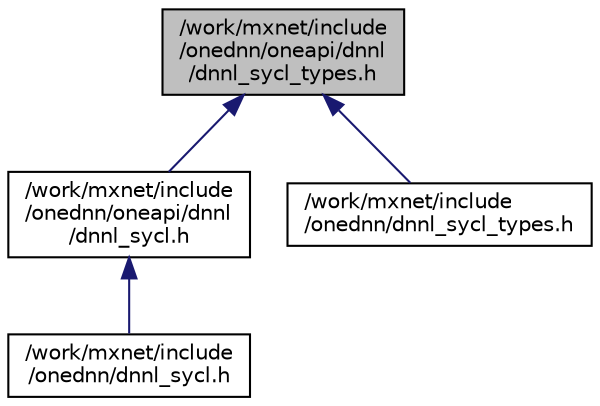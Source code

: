 digraph "/work/mxnet/include/onednn/oneapi/dnnl/dnnl_sycl_types.h"
{
 // LATEX_PDF_SIZE
  edge [fontname="Helvetica",fontsize="10",labelfontname="Helvetica",labelfontsize="10"];
  node [fontname="Helvetica",fontsize="10",shape=record];
  Node1 [label="/work/mxnet/include\l/onednn/oneapi/dnnl\l/dnnl_sycl_types.h",height=0.2,width=0.4,color="black", fillcolor="grey75", style="filled", fontcolor="black",tooltip=" "];
  Node1 -> Node2 [dir="back",color="midnightblue",fontsize="10",style="solid",fontname="Helvetica"];
  Node2 [label="/work/mxnet/include\l/onednn/oneapi/dnnl\l/dnnl_sycl.h",height=0.2,width=0.4,color="black", fillcolor="white", style="filled",URL="$oneapi_2dnnl_2dnnl__sycl_8h.html",tooltip=" "];
  Node2 -> Node3 [dir="back",color="midnightblue",fontsize="10",style="solid",fontname="Helvetica"];
  Node3 [label="/work/mxnet/include\l/onednn/dnnl_sycl.h",height=0.2,width=0.4,color="black", fillcolor="white", style="filled",URL="$dnnl__sycl_8h.html",tooltip=" "];
  Node1 -> Node4 [dir="back",color="midnightblue",fontsize="10",style="solid",fontname="Helvetica"];
  Node4 [label="/work/mxnet/include\l/onednn/dnnl_sycl_types.h",height=0.2,width=0.4,color="black", fillcolor="white", style="filled",URL="$dnnl__sycl__types_8h.html",tooltip=" "];
}
